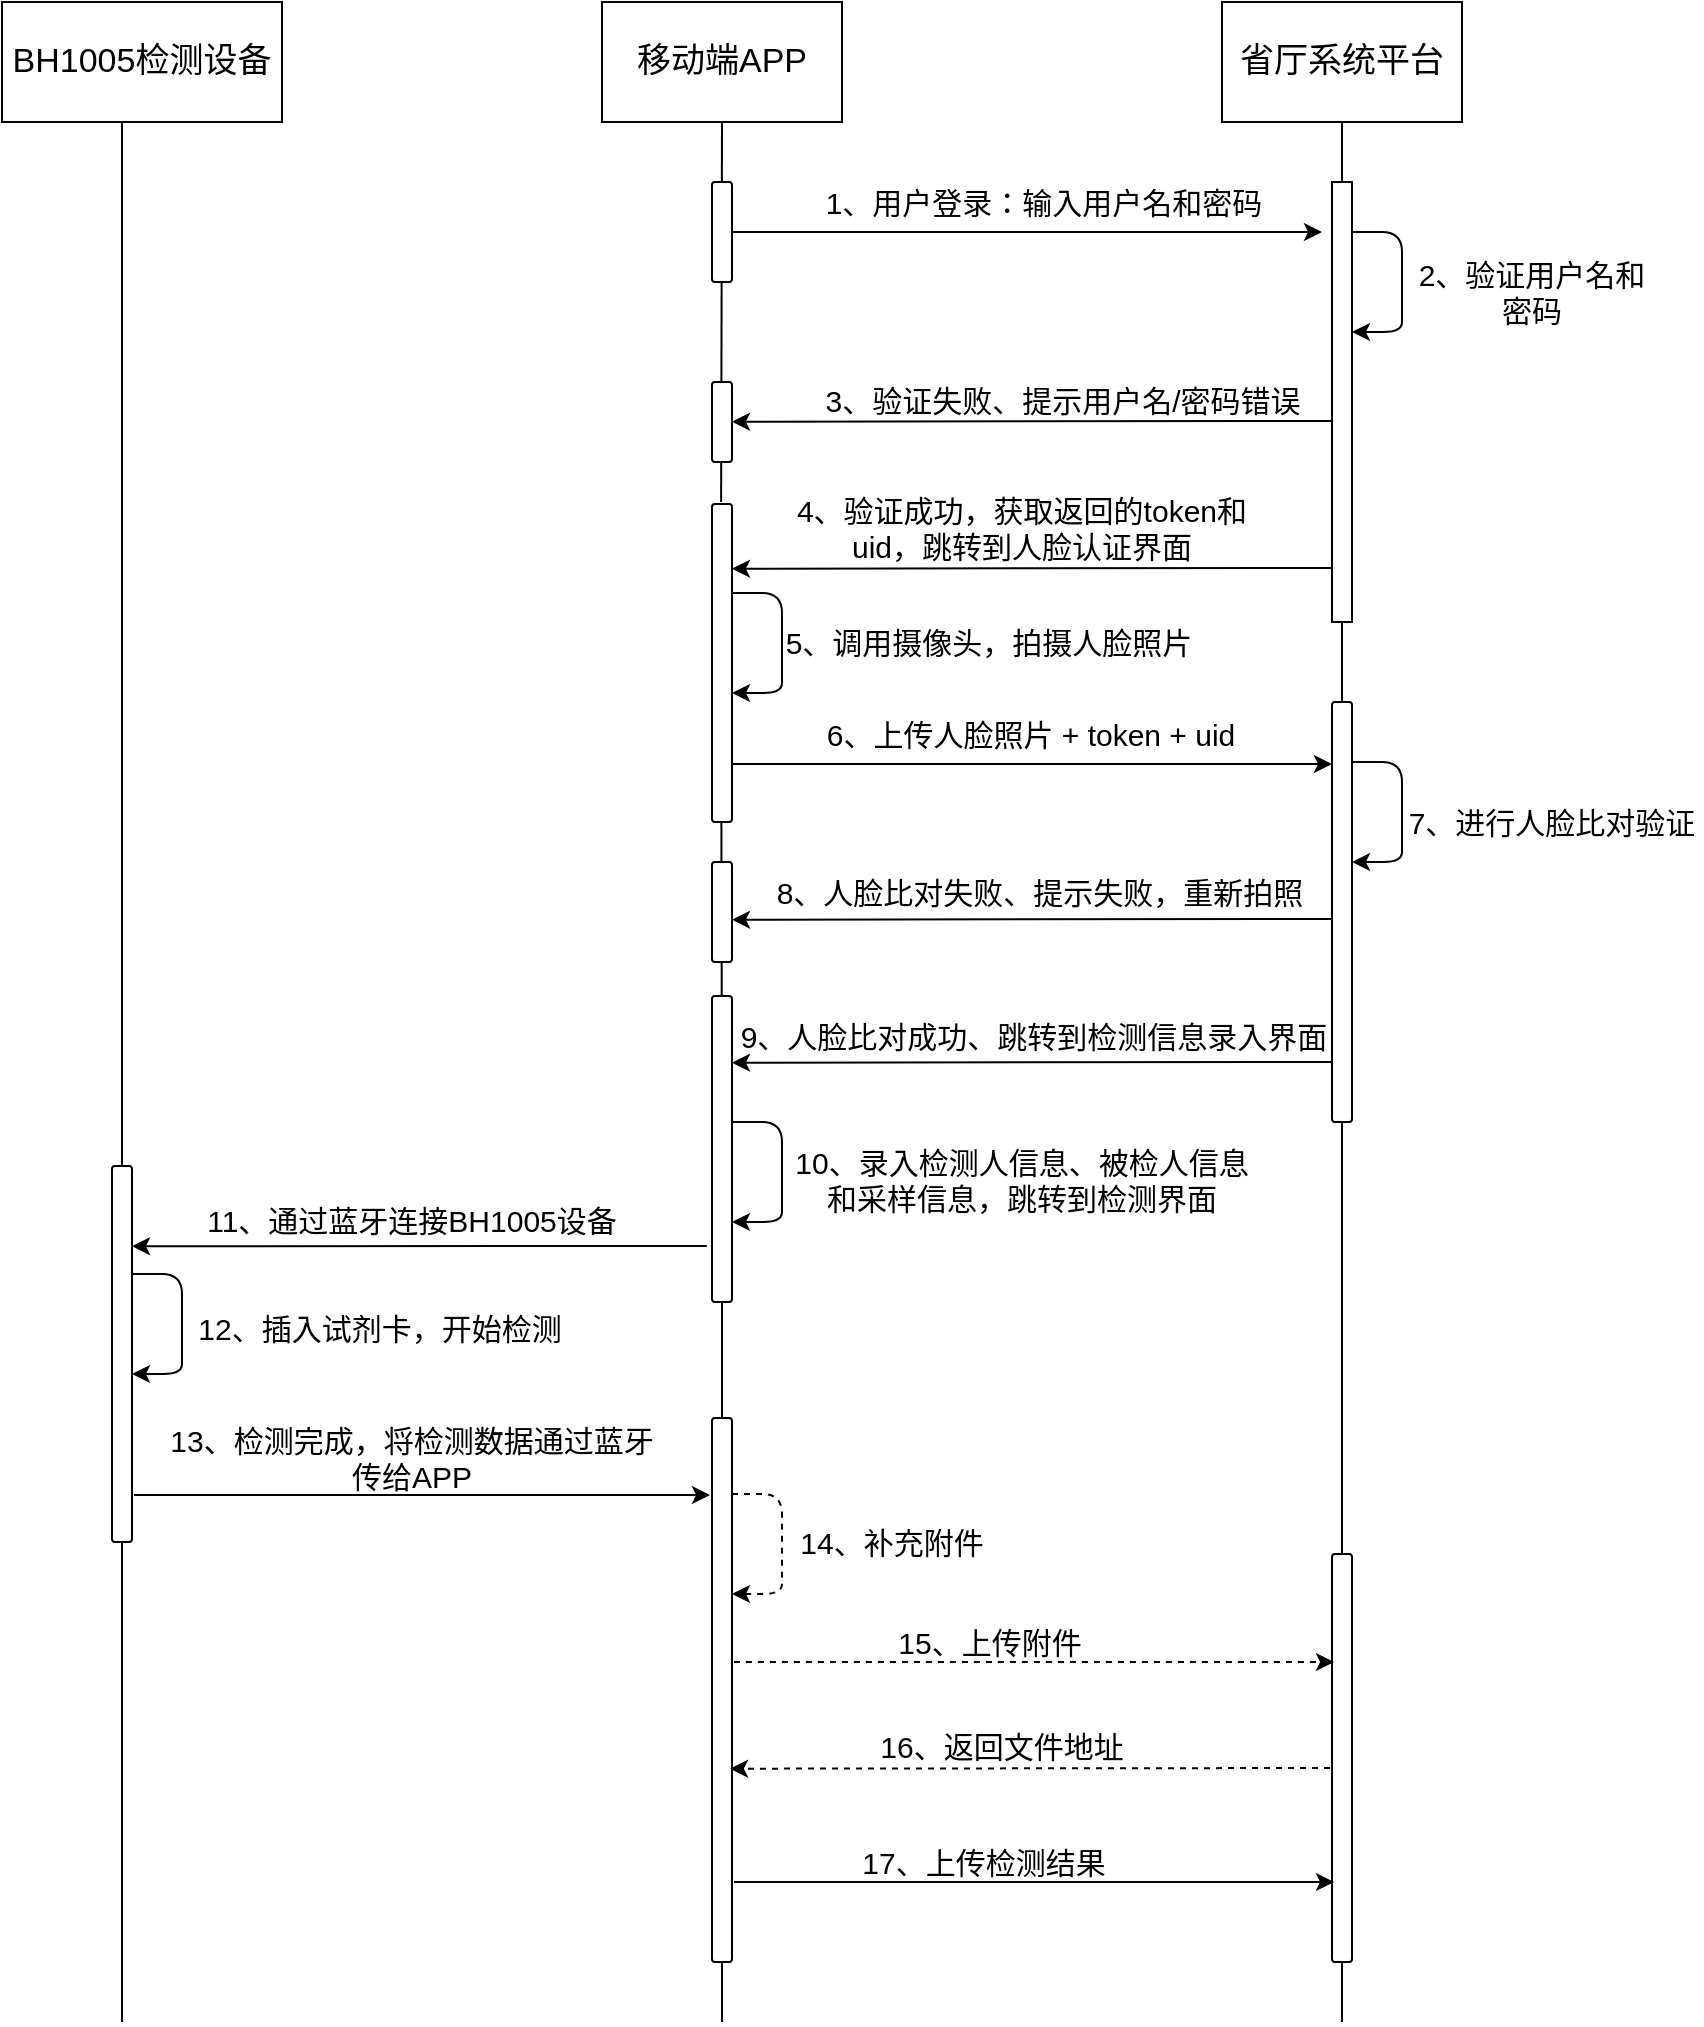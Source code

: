 <mxfile version="20.8.20" type="github" pages="5">
  <diagram id="xFhZlersmDGYWYSMzei8" name="Page-1">
    <mxGraphModel dx="1562" dy="837" grid="1" gridSize="10" guides="1" tooltips="1" connect="1" arrows="1" fold="1" page="1" pageScale="1" pageWidth="827" pageHeight="1169" math="0" shadow="0">
      <root>
        <mxCell id="0" />
        <mxCell id="1" parent="0" />
        <mxCell id="Jz0wuJRHFmpil4KGApeS-1" value="&lt;font style=&quot;font-size: 17px;&quot;&gt;BH1005检测设备&lt;/font&gt;" style="rounded=0;whiteSpace=wrap;html=1;" parent="1" vertex="1">
          <mxGeometry x="40" y="10" width="140" height="60" as="geometry" />
        </mxCell>
        <mxCell id="Jz0wuJRHFmpil4KGApeS-2" value="&lt;font style=&quot;font-size: 17px;&quot;&gt;移动端APP&lt;/font&gt;" style="rounded=0;whiteSpace=wrap;html=1;" parent="1" vertex="1">
          <mxGeometry x="340" y="10" width="120" height="60" as="geometry" />
        </mxCell>
        <mxCell id="Jz0wuJRHFmpil4KGApeS-3" value="&lt;font style=&quot;font-size: 17px;&quot;&gt;省厅系统平台&lt;/font&gt;" style="rounded=0;whiteSpace=wrap;html=1;" parent="1" vertex="1">
          <mxGeometry x="650" y="10" width="120" height="60" as="geometry" />
        </mxCell>
        <mxCell id="B_fecF_87CzBKQshxJQv-2" value="" style="endArrow=none;html=1;entryX=0.5;entryY=1;entryDx=0;entryDy=0;startArrow=none;" parent="1" target="Jz0wuJRHFmpil4KGApeS-2" edge="1">
          <mxGeometry width="50" height="50" relative="1" as="geometry">
            <mxPoint x="399.558" y="260" as="sourcePoint" />
            <mxPoint x="440" y="70" as="targetPoint" />
          </mxGeometry>
        </mxCell>
        <mxCell id="7YiTJFwSveTUhRuW2Vuq-1" value="" style="endArrow=none;html=1;startArrow=none;" parent="1" source="dLPxhJFHbC_xjFrxtmH6-17" edge="1">
          <mxGeometry width="50" height="50" relative="1" as="geometry">
            <mxPoint x="100" y="1141.6" as="sourcePoint" />
            <mxPoint x="100" y="70" as="targetPoint" />
          </mxGeometry>
        </mxCell>
        <mxCell id="7YiTJFwSveTUhRuW2Vuq-2" value="" style="endArrow=none;html=1;startArrow=none;" parent="1" source="dLPxhJFHbC_xjFrxtmH6-28" edge="1">
          <mxGeometry width="50" height="50" relative="1" as="geometry">
            <mxPoint x="710" y="1014.8" as="sourcePoint" />
            <mxPoint x="710" y="70" as="targetPoint" />
          </mxGeometry>
        </mxCell>
        <mxCell id="7YiTJFwSveTUhRuW2Vuq-9" style="edgeStyle=orthogonalEdgeStyle;rounded=0;orthogonalLoop=1;jettySize=auto;html=1;exitX=1;exitY=0.5;exitDx=0;exitDy=0;" parent="1" source="7YiTJFwSveTUhRuW2Vuq-3" edge="1">
          <mxGeometry relative="1" as="geometry">
            <mxPoint x="700" y="125" as="targetPoint" />
          </mxGeometry>
        </mxCell>
        <mxCell id="7YiTJFwSveTUhRuW2Vuq-3" value="" style="rounded=1;whiteSpace=wrap;html=1;" parent="1" vertex="1">
          <mxGeometry x="395" y="100" width="10" height="50" as="geometry" />
        </mxCell>
        <mxCell id="7YiTJFwSveTUhRuW2Vuq-4" value="" style="rounded=1;whiteSpace=wrap;html=1;arcSize=0;" parent="1" vertex="1">
          <mxGeometry x="705" y="100" width="10" height="220" as="geometry" />
        </mxCell>
        <mxCell id="7YiTJFwSveTUhRuW2Vuq-7" value="&lt;font style=&quot;font-size: 15px;&quot;&gt;1、用户登录：输入用户名和密码&lt;/font&gt;" style="text;html=1;strokeColor=none;fillColor=none;align=center;verticalAlign=middle;whiteSpace=wrap;rounded=0;" parent="1" vertex="1">
          <mxGeometry x="441" y="100" width="240" height="20" as="geometry" />
        </mxCell>
        <mxCell id="7YiTJFwSveTUhRuW2Vuq-11" value="&lt;font style=&quot;font-size: 15px;&quot;&gt;2、验证用户名和密码&lt;/font&gt;" style="text;html=1;strokeColor=none;fillColor=none;align=center;verticalAlign=middle;whiteSpace=wrap;rounded=0;" parent="1" vertex="1">
          <mxGeometry x="740" y="145" width="130" height="20" as="geometry" />
        </mxCell>
        <mxCell id="7YiTJFwSveTUhRuW2Vuq-13" value="" style="rounded=1;whiteSpace=wrap;html=1;" parent="1" vertex="1">
          <mxGeometry x="395" y="200" width="10" height="40" as="geometry" />
        </mxCell>
        <mxCell id="7YiTJFwSveTUhRuW2Vuq-14" value="&lt;font style=&quot;font-size: 15px;&quot;&gt;3、验证失败、提示用户名/密码错误&lt;/font&gt;" style="text;html=1;strokeColor=none;fillColor=none;align=center;verticalAlign=middle;whiteSpace=wrap;rounded=0;" parent="1" vertex="1">
          <mxGeometry x="450" y="199" width="241" height="20" as="geometry" />
        </mxCell>
        <mxCell id="7YiTJFwSveTUhRuW2Vuq-17" value="" style="endArrow=none;html=1;entryX=0.5;entryY=1;entryDx=0;entryDy=0;startArrow=none;" parent="1" source="7YiTJFwSveTUhRuW2Vuq-27" edge="1">
          <mxGeometry width="50" height="50" relative="1" as="geometry">
            <mxPoint x="400" y="983.2" as="sourcePoint" />
            <mxPoint x="399.5" y="310" as="targetPoint" />
          </mxGeometry>
        </mxCell>
        <mxCell id="7YiTJFwSveTUhRuW2Vuq-18" value="" style="rounded=1;whiteSpace=wrap;html=1;" parent="1" vertex="1">
          <mxGeometry x="395" y="261" width="10" height="159" as="geometry" />
        </mxCell>
        <mxCell id="7YiTJFwSveTUhRuW2Vuq-19" value="&lt;font style=&quot;font-size: 15px;&quot;&gt;4、验证成功，获取返回的token和uid，跳转到人脸认证界面&lt;/font&gt;" style="text;html=1;strokeColor=none;fillColor=none;align=center;verticalAlign=middle;whiteSpace=wrap;rounded=0;" parent="1" vertex="1">
          <mxGeometry x="430" y="263" width="240" height="20" as="geometry" />
        </mxCell>
        <mxCell id="7YiTJFwSveTUhRuW2Vuq-22" value="&lt;font style=&quot;font-size: 15px;&quot;&gt;6、上传人脸照片 +&amp;nbsp;token + uid&lt;/font&gt;" style="text;html=1;strokeColor=none;fillColor=none;align=center;verticalAlign=middle;whiteSpace=wrap;rounded=0;" parent="1" vertex="1">
          <mxGeometry x="441" y="366" width="227" height="20" as="geometry" />
        </mxCell>
        <mxCell id="7YiTJFwSveTUhRuW2Vuq-23" value="" style="rounded=1;whiteSpace=wrap;html=1;" parent="1" vertex="1">
          <mxGeometry x="705" y="360" width="10" height="210" as="geometry" />
        </mxCell>
        <mxCell id="7YiTJFwSveTUhRuW2Vuq-24" value="&lt;font style=&quot;font-size: 15px;&quot;&gt;7、进行人脸比对验证&lt;/font&gt;" style="text;html=1;strokeColor=none;fillColor=none;align=center;verticalAlign=middle;whiteSpace=wrap;rounded=0;" parent="1" vertex="1">
          <mxGeometry x="740" y="410" width="150" height="20" as="geometry" />
        </mxCell>
        <mxCell id="7YiTJFwSveTUhRuW2Vuq-25" value="" style="rounded=1;whiteSpace=wrap;html=1;" parent="1" vertex="1">
          <mxGeometry x="395" y="440" width="10" height="50" as="geometry" />
        </mxCell>
        <mxCell id="7YiTJFwSveTUhRuW2Vuq-26" value="&lt;font style=&quot;font-size: 15px;&quot;&gt;8、人脸比对失败、提示失败，重新拍照&lt;/font&gt;" style="text;html=1;strokeColor=none;fillColor=none;align=center;verticalAlign=middle;whiteSpace=wrap;rounded=0;" parent="1" vertex="1">
          <mxGeometry x="425" y="445" width="268" height="20" as="geometry" />
        </mxCell>
        <mxCell id="7YiTJFwSveTUhRuW2Vuq-28" value="&lt;font style=&quot;font-size: 15px;&quot;&gt;9、人脸比对成功、跳转到检测信息录入界面&lt;/font&gt;" style="text;html=1;strokeColor=none;fillColor=none;align=center;verticalAlign=middle;whiteSpace=wrap;rounded=0;" parent="1" vertex="1">
          <mxGeometry x="406" y="517" width="300" height="20" as="geometry" />
        </mxCell>
        <mxCell id="dLPxhJFHbC_xjFrxtmH6-1" value="" style="endArrow=classic;html=1;" parent="1" edge="1">
          <mxGeometry width="50" height="50" relative="1" as="geometry">
            <mxPoint x="715" y="125" as="sourcePoint" />
            <mxPoint x="715" y="175" as="targetPoint" />
            <Array as="points">
              <mxPoint x="740" y="125" />
              <mxPoint x="740" y="155" />
              <mxPoint x="740" y="175" />
            </Array>
          </mxGeometry>
        </mxCell>
        <mxCell id="dLPxhJFHbC_xjFrxtmH6-2" value="" style="endArrow=classic;html=1;" parent="1" edge="1">
          <mxGeometry width="50" height="50" relative="1" as="geometry">
            <mxPoint x="405" y="305.5" as="sourcePoint" />
            <mxPoint x="405" y="355.5" as="targetPoint" />
            <Array as="points">
              <mxPoint x="430" y="305.5" />
              <mxPoint x="430" y="335.5" />
              <mxPoint x="430" y="355.5" />
            </Array>
          </mxGeometry>
        </mxCell>
        <mxCell id="dLPxhJFHbC_xjFrxtmH6-3" value="&lt;font style=&quot;font-size: 15px;&quot;&gt;5、调用摄像头，拍摄人脸照片&lt;/font&gt;" style="text;html=1;strokeColor=none;fillColor=none;align=center;verticalAlign=middle;whiteSpace=wrap;rounded=0;" parent="1" vertex="1">
          <mxGeometry x="427" y="320" width="213" height="20" as="geometry" />
        </mxCell>
        <mxCell id="dLPxhJFHbC_xjFrxtmH6-5" value="" style="endArrow=classic;html=1;" parent="1" edge="1">
          <mxGeometry width="50" height="50" relative="1" as="geometry">
            <mxPoint x="715" y="390" as="sourcePoint" />
            <mxPoint x="715" y="440" as="targetPoint" />
            <Array as="points">
              <mxPoint x="740" y="390" />
              <mxPoint x="740" y="420" />
              <mxPoint x="740" y="440" />
            </Array>
          </mxGeometry>
        </mxCell>
        <mxCell id="dLPxhJFHbC_xjFrxtmH6-6" value="" style="endArrow=classic;html=1;" parent="1" edge="1">
          <mxGeometry width="50" height="50" relative="1" as="geometry">
            <mxPoint x="705" y="219.5" as="sourcePoint" />
            <mxPoint x="405" y="219.84" as="targetPoint" />
          </mxGeometry>
        </mxCell>
        <mxCell id="dLPxhJFHbC_xjFrxtmH6-7" value="" style="endArrow=classic;html=1;" parent="1" edge="1">
          <mxGeometry width="50" height="50" relative="1" as="geometry">
            <mxPoint x="705" y="293" as="sourcePoint" />
            <mxPoint x="405" y="293.34" as="targetPoint" />
          </mxGeometry>
        </mxCell>
        <mxCell id="dLPxhJFHbC_xjFrxtmH6-8" value="" style="endArrow=classic;html=1;" parent="1" edge="1">
          <mxGeometry width="50" height="50" relative="1" as="geometry">
            <mxPoint x="705" y="468.5" as="sourcePoint" />
            <mxPoint x="405" y="468.84" as="targetPoint" />
          </mxGeometry>
        </mxCell>
        <mxCell id="dLPxhJFHbC_xjFrxtmH6-9" value="" style="endArrow=classic;html=1;" parent="1" edge="1">
          <mxGeometry width="50" height="50" relative="1" as="geometry">
            <mxPoint x="705" y="540" as="sourcePoint" />
            <mxPoint x="405" y="540.34" as="targetPoint" />
          </mxGeometry>
        </mxCell>
        <mxCell id="dLPxhJFHbC_xjFrxtmH6-10" value="" style="endArrow=classic;html=1;" parent="1" edge="1">
          <mxGeometry width="50" height="50" relative="1" as="geometry">
            <mxPoint x="405" y="570" as="sourcePoint" />
            <mxPoint x="405" y="620" as="targetPoint" />
            <Array as="points">
              <mxPoint x="430" y="570" />
              <mxPoint x="430" y="600" />
              <mxPoint x="430" y="620" />
            </Array>
          </mxGeometry>
        </mxCell>
        <mxCell id="dLPxhJFHbC_xjFrxtmH6-11" value="&lt;font style=&quot;font-size: 15px;&quot;&gt;10、录入检测人信息、被检人信息和采样信息，跳转到检测界面&lt;/font&gt;" style="text;html=1;strokeColor=none;fillColor=none;align=center;verticalAlign=middle;whiteSpace=wrap;rounded=0;" parent="1" vertex="1">
          <mxGeometry x="435" y="589" width="230" height="20" as="geometry" />
        </mxCell>
        <mxCell id="dLPxhJFHbC_xjFrxtmH6-17" value="" style="rounded=1;whiteSpace=wrap;html=1;" parent="1" vertex="1">
          <mxGeometry x="95" y="592" width="10" height="188" as="geometry" />
        </mxCell>
        <mxCell id="dLPxhJFHbC_xjFrxtmH6-18" value="" style="endArrow=none;html=1;" parent="1" target="dLPxhJFHbC_xjFrxtmH6-17" edge="1">
          <mxGeometry width="50" height="50" relative="1" as="geometry">
            <mxPoint x="100" y="1020" as="sourcePoint" />
            <mxPoint x="100" y="70" as="targetPoint" />
          </mxGeometry>
        </mxCell>
        <mxCell id="dLPxhJFHbC_xjFrxtmH6-19" value="" style="endArrow=classic;html=1;exitX=-0.26;exitY=0.889;exitDx=0;exitDy=0;exitPerimeter=0;" parent="1" edge="1">
          <mxGeometry width="50" height="50" relative="1" as="geometry">
            <mxPoint x="392.4" y="631.997" as="sourcePoint" />
            <mxPoint x="105" y="632.1" as="targetPoint" />
          </mxGeometry>
        </mxCell>
        <mxCell id="dLPxhJFHbC_xjFrxtmH6-20" value="&lt;font style=&quot;font-size: 15px;&quot;&gt;11、通过蓝牙连接BH1005设备&lt;/font&gt;" style="text;html=1;strokeColor=none;fillColor=none;align=center;verticalAlign=middle;whiteSpace=wrap;rounded=0;" parent="1" vertex="1">
          <mxGeometry x="140" y="609" width="210" height="20" as="geometry" />
        </mxCell>
        <mxCell id="dLPxhJFHbC_xjFrxtmH6-21" value="" style="endArrow=classic;html=1;" parent="1" edge="1">
          <mxGeometry width="50" height="50" relative="1" as="geometry">
            <mxPoint x="105" y="646" as="sourcePoint" />
            <mxPoint x="105" y="696" as="targetPoint" />
            <Array as="points">
              <mxPoint x="130" y="646" />
              <mxPoint x="130" y="676" />
              <mxPoint x="130" y="696" />
            </Array>
          </mxGeometry>
        </mxCell>
        <mxCell id="dLPxhJFHbC_xjFrxtmH6-22" value="&lt;font style=&quot;font-size: 15px;&quot;&gt;12、插入试剂卡，开始检测&lt;/font&gt;" style="text;html=1;strokeColor=none;fillColor=none;align=center;verticalAlign=middle;whiteSpace=wrap;rounded=0;" parent="1" vertex="1">
          <mxGeometry x="130" y="663" width="198" height="20" as="geometry" />
        </mxCell>
        <mxCell id="dLPxhJFHbC_xjFrxtmH6-23" value="" style="rounded=1;whiteSpace=wrap;html=1;" parent="1" vertex="1">
          <mxGeometry x="395" y="718" width="10" height="272" as="geometry" />
        </mxCell>
        <mxCell id="dLPxhJFHbC_xjFrxtmH6-25" value="" style="endArrow=none;html=1;entryX=0.5;entryY=1;entryDx=0;entryDy=0;" parent="1" target="dLPxhJFHbC_xjFrxtmH6-23" edge="1">
          <mxGeometry width="50" height="50" relative="1" as="geometry">
            <mxPoint x="400" y="1020" as="sourcePoint" />
            <mxPoint x="399.5" y="310" as="targetPoint" />
          </mxGeometry>
        </mxCell>
        <mxCell id="dLPxhJFHbC_xjFrxtmH6-26" style="edgeStyle=orthogonalEdgeStyle;rounded=0;orthogonalLoop=1;jettySize=auto;html=1;" parent="1" edge="1">
          <mxGeometry relative="1" as="geometry">
            <mxPoint x="394" y="756.5" as="targetPoint" />
            <mxPoint x="106" y="756.5" as="sourcePoint" />
          </mxGeometry>
        </mxCell>
        <mxCell id="dLPxhJFHbC_xjFrxtmH6-27" value="&lt;font style=&quot;font-size: 15px;&quot;&gt;13、检测完成，将检测数据通过蓝牙传给APP&lt;/font&gt;" style="text;html=1;strokeColor=none;fillColor=none;align=center;verticalAlign=middle;whiteSpace=wrap;rounded=0;" parent="1" vertex="1">
          <mxGeometry x="120" y="728" width="250" height="20" as="geometry" />
        </mxCell>
        <mxCell id="dLPxhJFHbC_xjFrxtmH6-28" value="" style="rounded=1;whiteSpace=wrap;html=1;" parent="1" vertex="1">
          <mxGeometry x="705" y="786" width="10" height="204" as="geometry" />
        </mxCell>
        <mxCell id="dLPxhJFHbC_xjFrxtmH6-29" value="" style="endArrow=none;html=1;" parent="1" target="dLPxhJFHbC_xjFrxtmH6-28" edge="1">
          <mxGeometry width="50" height="50" relative="1" as="geometry">
            <mxPoint x="710" y="1020" as="sourcePoint" />
            <mxPoint x="710" y="70" as="targetPoint" />
          </mxGeometry>
        </mxCell>
        <mxCell id="dLPxhJFHbC_xjFrxtmH6-32" value="" style="endArrow=classic;html=1;dashed=1;" parent="1" edge="1">
          <mxGeometry width="50" height="50" relative="1" as="geometry">
            <mxPoint x="405" y="756" as="sourcePoint" />
            <mxPoint x="405" y="806" as="targetPoint" />
            <Array as="points">
              <mxPoint x="430" y="756" />
              <mxPoint x="430" y="786" />
              <mxPoint x="430" y="806" />
            </Array>
          </mxGeometry>
        </mxCell>
        <mxCell id="dLPxhJFHbC_xjFrxtmH6-33" value="&lt;font style=&quot;font-size: 15px;&quot;&gt;14、补充附件&lt;/font&gt;" style="text;html=1;strokeColor=none;fillColor=none;align=center;verticalAlign=middle;whiteSpace=wrap;rounded=0;" parent="1" vertex="1">
          <mxGeometry x="430" y="770" width="110" height="20" as="geometry" />
        </mxCell>
        <mxCell id="dLPxhJFHbC_xjFrxtmH6-36" value="&lt;font style=&quot;font-size: 15px;&quot;&gt;15、上传附件&lt;/font&gt;" style="text;html=1;strokeColor=none;fillColor=none;align=center;verticalAlign=middle;whiteSpace=wrap;rounded=0;" parent="1" vertex="1">
          <mxGeometry x="443.5" y="820" width="180" height="20" as="geometry" />
        </mxCell>
        <mxCell id="dLPxhJFHbC_xjFrxtmH6-38" value="&lt;font style=&quot;font-size: 15px;&quot;&gt;17、上传检测结果&lt;/font&gt;" style="text;html=1;strokeColor=none;fillColor=none;align=center;verticalAlign=middle;whiteSpace=wrap;rounded=0;" parent="1" vertex="1">
          <mxGeometry x="441" y="930" width="180" height="20" as="geometry" />
        </mxCell>
        <mxCell id="dLPxhJFHbC_xjFrxtmH6-40" style="edgeStyle=orthogonalEdgeStyle;orthogonalLoop=1;jettySize=auto;html=1;fixDash=0;sketch=0;curved=1;" parent="1" edge="1">
          <mxGeometry relative="1" as="geometry">
            <mxPoint x="706" y="950" as="targetPoint" />
            <mxPoint x="406" y="950" as="sourcePoint" />
          </mxGeometry>
        </mxCell>
        <mxCell id="dLPxhJFHbC_xjFrxtmH6-41" style="edgeStyle=orthogonalEdgeStyle;orthogonalLoop=1;jettySize=auto;html=1;fixDash=0;sketch=0;curved=1;dashed=1;" parent="1" edge="1">
          <mxGeometry relative="1" as="geometry">
            <mxPoint x="706" y="840" as="targetPoint" />
            <mxPoint x="406" y="840" as="sourcePoint" />
          </mxGeometry>
        </mxCell>
        <mxCell id="dLPxhJFHbC_xjFrxtmH6-42" style="edgeStyle=orthogonalEdgeStyle;orthogonalLoop=1;jettySize=auto;html=1;fixDash=0;sketch=0;curved=1;" parent="1" edge="1">
          <mxGeometry relative="1" as="geometry">
            <mxPoint x="705" y="391" as="targetPoint" />
            <mxPoint x="405" y="391" as="sourcePoint" />
          </mxGeometry>
        </mxCell>
        <mxCell id="hBECzf95PucbX9-BR-4x-3" value="&lt;font style=&quot;font-size: 15px;&quot;&gt;16、返回文件地址&lt;/font&gt;" style="text;html=1;strokeColor=none;fillColor=none;align=center;verticalAlign=middle;whiteSpace=wrap;rounded=0;" parent="1" vertex="1">
          <mxGeometry x="450" y="872" width="180" height="20" as="geometry" />
        </mxCell>
        <mxCell id="7YiTJFwSveTUhRuW2Vuq-27" value="" style="rounded=1;whiteSpace=wrap;html=1;" parent="1" vertex="1">
          <mxGeometry x="395" y="507" width="10" height="153" as="geometry" />
        </mxCell>
        <mxCell id="hBECzf95PucbX9-BR-4x-5" value="" style="endArrow=none;html=1;entryX=0.5;entryY=1;entryDx=0;entryDy=0;startArrow=none;" parent="1" source="dLPxhJFHbC_xjFrxtmH6-23" target="7YiTJFwSveTUhRuW2Vuq-27" edge="1">
          <mxGeometry width="50" height="50" relative="1" as="geometry">
            <mxPoint x="399.884" y="640" as="sourcePoint" />
            <mxPoint x="399.5" y="310" as="targetPoint" />
          </mxGeometry>
        </mxCell>
        <mxCell id="hBECzf95PucbX9-BR-4x-9" value="" style="endArrow=classic;html=1;dashed=1;" parent="1" edge="1">
          <mxGeometry width="50" height="50" relative="1" as="geometry">
            <mxPoint x="704" y="893" as="sourcePoint" />
            <mxPoint x="404" y="893.34" as="targetPoint" />
          </mxGeometry>
        </mxCell>
      </root>
    </mxGraphModel>
  </diagram>
  <diagram id="-RHdT8XD_bXAZhCv4mK_" name="第 2 页">
    <mxGraphModel dx="1562" dy="837" grid="1" gridSize="10" guides="1" tooltips="1" connect="1" arrows="1" fold="1" page="1" pageScale="1" pageWidth="827" pageHeight="1169" math="0" shadow="0">
      <root>
        <mxCell id="0" />
        <mxCell id="1" parent="0" />
        <mxCell id="RCdA81vkIHAaocAsmrIj-4" style="edgeStyle=orthogonalEdgeStyle;rounded=0;orthogonalLoop=1;jettySize=auto;html=1;" parent="1" source="TbdX9DP5ORAAhlKmurt6-1" edge="1">
          <mxGeometry relative="1" as="geometry">
            <mxPoint x="414" y="100" as="targetPoint" />
          </mxGeometry>
        </mxCell>
        <mxCell id="TbdX9DP5ORAAhlKmurt6-1" value="APP" style="rounded=0;whiteSpace=wrap;html=1;" parent="1" vertex="1">
          <mxGeometry x="389" y="10" width="50" height="30" as="geometry" />
        </mxCell>
        <mxCell id="RCdA81vkIHAaocAsmrIj-5" value="MainActivity" style="rounded=0;whiteSpace=wrap;html=1;" parent="1" vertex="1">
          <mxGeometry x="353" y="100" width="121" height="30" as="geometry" />
        </mxCell>
        <mxCell id="xR8dtYIWZ2b2M1EVm6Ns-4" value="startActivity" style="text;html=1;align=center;verticalAlign=middle;resizable=0;points=[];autosize=1;strokeColor=none;fillColor=none;fontSize=15;" parent="1" vertex="1">
          <mxGeometry x="412" y="55" width="100" height="30" as="geometry" />
        </mxCell>
        <mxCell id="cB0qIOrDWD6cT7L2DAFy-3" value="" style="endArrow=none;html=1;rounded=0;fontSize=15;" parent="1" edge="1">
          <mxGeometry width="50" height="50" relative="1" as="geometry">
            <mxPoint x="415" y="170" as="sourcePoint" />
            <mxPoint x="415" y="131" as="targetPoint" />
          </mxGeometry>
        </mxCell>
        <mxCell id="cB0qIOrDWD6cT7L2DAFy-6" value="" style="endArrow=none;html=1;rounded=0;fontSize=15;" parent="1" edge="1">
          <mxGeometry width="50" height="50" relative="1" as="geometry">
            <mxPoint x="310" y="170" as="sourcePoint" />
            <mxPoint x="520" y="170" as="targetPoint" />
          </mxGeometry>
        </mxCell>
        <mxCell id="cB0qIOrDWD6cT7L2DAFy-7" value="MainActivity" style="rounded=0;whiteSpace=wrap;html=1;" parent="1" vertex="1">
          <mxGeometry x="990" y="800" width="121" height="30" as="geometry" />
        </mxCell>
        <mxCell id="cB0qIOrDWD6cT7L2DAFy-8" value="DetectionFragment" style="rounded=0;whiteSpace=wrap;html=1;" parent="1" vertex="1">
          <mxGeometry x="459" y="222" width="121" height="30" as="geometry" />
        </mxCell>
        <mxCell id="cB0qIOrDWD6cT7L2DAFy-9" value="" style="endArrow=classic;html=1;rounded=0;fontSize=15;" parent="1" edge="1">
          <mxGeometry width="50" height="50" relative="1" as="geometry">
            <mxPoint x="310" y="170" as="sourcePoint" />
            <mxPoint x="310" y="220" as="targetPoint" />
          </mxGeometry>
        </mxCell>
        <mxCell id="cB0qIOrDWD6cT7L2DAFy-10" value="" style="endArrow=classic;html=1;rounded=0;fontSize=15;" parent="1" edge="1">
          <mxGeometry width="50" height="50" relative="1" as="geometry">
            <mxPoint x="520" y="170" as="sourcePoint" />
            <mxPoint x="520" y="220" as="targetPoint" />
            <Array as="points">
              <mxPoint x="520" y="190" />
            </Array>
          </mxGeometry>
        </mxCell>
        <mxCell id="cB0qIOrDWD6cT7L2DAFy-11" value="BleDataFragment" style="rounded=0;whiteSpace=wrap;html=1;" parent="1" vertex="1">
          <mxGeometry x="247" y="220" width="121" height="30" as="geometry" />
        </mxCell>
        <mxCell id="cB0qIOrDWD6cT7L2DAFy-16" value="" style="edgeStyle=orthogonalEdgeStyle;rounded=0;orthogonalLoop=1;jettySize=auto;html=1;fontSize=15;" parent="1" edge="1">
          <mxGeometry relative="1" as="geometry">
            <mxPoint x="308" y="251" as="sourcePoint" />
            <mxPoint x="308" y="331" as="targetPoint" />
            <Array as="points">
              <mxPoint x="308.5" y="259" />
              <mxPoint x="308.5" y="259" />
            </Array>
          </mxGeometry>
        </mxCell>
        <mxCell id="cB0qIOrDWD6cT7L2DAFy-18" value="" style="endArrow=none;html=1;rounded=0;fontSize=15;" parent="1" edge="1">
          <mxGeometry width="50" height="50" relative="1" as="geometry">
            <mxPoint x="519" y="291" as="sourcePoint" />
            <mxPoint x="519" y="252" as="targetPoint" />
          </mxGeometry>
        </mxCell>
        <mxCell id="cB0qIOrDWD6cT7L2DAFy-19" value="" style="endArrow=none;html=1;rounded=0;fontSize=15;" parent="1" edge="1">
          <mxGeometry width="50" height="50" relative="1" as="geometry">
            <mxPoint x="420" y="290" as="sourcePoint" />
            <mxPoint x="630" y="290" as="targetPoint" />
          </mxGeometry>
        </mxCell>
        <mxCell id="cB0qIOrDWD6cT7L2DAFy-20" value="" style="endArrow=classic;html=1;rounded=0;fontSize=15;" parent="1" edge="1">
          <mxGeometry width="50" height="50" relative="1" as="geometry">
            <mxPoint x="420" y="290" as="sourcePoint" />
            <mxPoint x="420" y="340" as="targetPoint" />
          </mxGeometry>
        </mxCell>
        <mxCell id="cB0qIOrDWD6cT7L2DAFy-21" value="" style="endArrow=classic;html=1;rounded=0;fontSize=15;" parent="1" edge="1">
          <mxGeometry width="50" height="50" relative="1" as="geometry">
            <mxPoint x="630" y="290" as="sourcePoint" />
            <mxPoint x="630" y="340" as="targetPoint" />
          </mxGeometry>
        </mxCell>
        <mxCell id="cB0qIOrDWD6cT7L2DAFy-22" value="BleDeviceSearchActivity" style="rounded=0;whiteSpace=wrap;html=1;" parent="1" vertex="1">
          <mxGeometry x="368" y="340" width="140" height="30" as="geometry" />
        </mxCell>
        <mxCell id="cB0qIOrDWD6cT7L2DAFy-23" value="InfoActivity" style="rounded=0;whiteSpace=wrap;html=1;" parent="1" vertex="1">
          <mxGeometry x="580" y="340" width="121" height="30" as="geometry" />
        </mxCell>
        <mxCell id="cB0qIOrDWD6cT7L2DAFy-24" value="连接蓝牙设备" style="text;html=1;align=center;verticalAlign=middle;resizable=0;points=[];autosize=1;strokeColor=none;fillColor=none;fontSize=15;" parent="1" vertex="1">
          <mxGeometry x="414" y="300" width="110" height="30" as="geometry" />
        </mxCell>
        <mxCell id="cB0qIOrDWD6cT7L2DAFy-26" value="录入检测信息" style="text;html=1;align=center;verticalAlign=middle;resizable=0;points=[];autosize=1;strokeColor=none;fillColor=none;fontSize=15;" parent="1" vertex="1">
          <mxGeometry x="630" y="300" width="110" height="30" as="geometry" />
        </mxCell>
        <mxCell id="cB0qIOrDWD6cT7L2DAFy-27" style="edgeStyle=orthogonalEdgeStyle;rounded=0;orthogonalLoop=1;jettySize=auto;html=1;" parent="1" edge="1">
          <mxGeometry relative="1" as="geometry">
            <mxPoint x="630" y="431" as="targetPoint" />
            <mxPoint x="630" y="371" as="sourcePoint" />
          </mxGeometry>
        </mxCell>
        <mxCell id="cB0qIOrDWD6cT7L2DAFy-28" value="录入完成，通过蓝牙获取检测数据" style="text;html=1;align=center;verticalAlign=middle;resizable=0;points=[];autosize=1;strokeColor=none;fillColor=none;fontSize=15;" parent="1" vertex="1">
          <mxGeometry x="621" y="389" width="250" height="30" as="geometry" />
        </mxCell>
        <mxCell id="cB0qIOrDWD6cT7L2DAFy-29" value="DetectResultActivity" style="rounded=0;whiteSpace=wrap;html=1;" parent="1" vertex="1">
          <mxGeometry x="580" y="430" width="121" height="30" as="geometry" />
        </mxCell>
        <mxCell id="cB0qIOrDWD6cT7L2DAFy-33" value="跳转至详情界面" style="text;html=1;align=center;verticalAlign=middle;resizable=0;points=[];autosize=1;strokeColor=none;fillColor=none;fontSize=15;" parent="1" vertex="1">
          <mxGeometry x="186" y="270" width="130" height="30" as="geometry" />
        </mxCell>
        <mxCell id="cB0qIOrDWD6cT7L2DAFy-34" value="DataDetailActivity" style="rounded=0;whiteSpace=wrap;html=1;" parent="1" vertex="1">
          <mxGeometry x="239" y="330" width="121" height="30" as="geometry" />
        </mxCell>
        <mxCell id="cB0qIOrDWD6cT7L2DAFy-35" value="" style="edgeStyle=orthogonalEdgeStyle;rounded=0;orthogonalLoop=1;jettySize=auto;html=1;fontSize=15;" parent="1" edge="1">
          <mxGeometry relative="1" as="geometry">
            <mxPoint x="307" y="360" as="sourcePoint" />
            <mxPoint x="307" y="440" as="targetPoint" />
            <Array as="points">
              <mxPoint x="307.5" y="368" />
              <mxPoint x="307.5" y="368" />
            </Array>
          </mxGeometry>
        </mxCell>
        <mxCell id="cB0qIOrDWD6cT7L2DAFy-37" value="&lt;span style=&quot;color: rgba(0, 0, 0, 0); font-family: monospace; font-size: 0px; text-align: start;&quot;&gt;%3CmxGraphModel%3E%3Croot%3E%3CmxCell%20id%3D%220%22%2F%3E%3CmxCell%20id%3D%221%22%20parent%3D%220%22%2F%3E%3CmxCell%20id%3D%222%22%20value%3D%22%E8%B7%B3%E8%BD%AC%E8%87%B3%E8%AF%A6%E6%83%85%E7%95%8C%E9%9D%A2%22%20style%3D%22text%3Bhtml%3D1%3Balign%3Dcenter%3BverticalAlign%3Dmiddle%3Bresizable%3D0%3Bpoints%3D%5B%5D%3Bautosize%3D1%3BstrokeColor%3Dnone%3BfillColor%3Dnone%3BfontSize%3D15%3B%22%20vertex%3D%221%22%20parent%3D%221%22%3E%3CmxGeometry%20x%3D%22186%22%20y%3D%22270%22%20width%3D%22130%22%20height%3D%2230%22%20as%3D%22geometry%22%2F%3E%3C%2FmxCell%3E%3C%2Froot%3E%3C%2FmxGraphModel%3E&lt;/span&gt;" style="text;html=1;align=center;verticalAlign=middle;resizable=0;points=[];autosize=1;strokeColor=none;fillColor=none;fontSize=15;" parent="1" vertex="1">
          <mxGeometry x="256" y="389" width="20" height="30" as="geometry" />
        </mxCell>
        <mxCell id="cB0qIOrDWD6cT7L2DAFy-38" value="AddAdditionalActivity" style="rounded=0;whiteSpace=wrap;html=1;" parent="1" vertex="1">
          <mxGeometry x="239" y="440" width="121" height="30" as="geometry" />
        </mxCell>
        <mxCell id="cB0qIOrDWD6cT7L2DAFy-39" value="检测tab" style="text;html=1;align=center;verticalAlign=middle;resizable=0;points=[];autosize=1;strokeColor=none;fillColor=none;fontSize=15;" parent="1" vertex="1">
          <mxGeometry x="515" y="175" width="70" height="30" as="geometry" />
        </mxCell>
        <mxCell id="cB0qIOrDWD6cT7L2DAFy-41" value="数据tab" style="text;html=1;align=center;verticalAlign=middle;resizable=0;points=[];autosize=1;strokeColor=none;fillColor=none;fontSize=15;" parent="1" vertex="1">
          <mxGeometry x="240" y="175" width="70" height="30" as="geometry" />
        </mxCell>
        <mxCell id="cB0qIOrDWD6cT7L2DAFy-42" value="跳转至录入附加信息界面" style="text;html=1;align=center;verticalAlign=middle;resizable=0;points=[];autosize=1;strokeColor=none;fillColor=none;fontSize=15;" parent="1" vertex="1">
          <mxGeometry x="126" y="389" width="190" height="30" as="geometry" />
        </mxCell>
        <mxCell id="cB0qIOrDWD6cT7L2DAFy-44" value="" style="rounded=0;whiteSpace=wrap;html=1;fontSize=15;fillColor=none;dashed=1;strokeColor=#FF3333;" parent="1" vertex="1">
          <mxGeometry x="120" y="50" width="750" height="440" as="geometry" />
        </mxCell>
        <mxCell id="cB0qIOrDWD6cT7L2DAFy-45" value="SDK" style="text;strokeColor=none;fillColor=none;html=1;fontSize=24;fontStyle=1;verticalAlign=middle;align=center;dashed=1;" parent="1" vertex="1">
          <mxGeometry x="760" y="60" width="100" height="40" as="geometry" />
        </mxCell>
      </root>
    </mxGraphModel>
  </diagram>
  <diagram id="QCe4lMamiYM3imcMjoL9" name="广西铁塔APP与毒检设备的蓝牙通信流程">
    <mxGraphModel dx="1562" dy="837" grid="1" gridSize="10" guides="1" tooltips="1" connect="1" arrows="1" fold="1" page="1" pageScale="1" pageWidth="827" pageHeight="1169" math="0" shadow="0">
      <root>
        <mxCell id="0" />
        <mxCell id="1" parent="0" />
        <mxCell id="CeJ8LKH9rT9pA1xREq7U-1" value="&lt;font style=&quot;font-size: 20px;&quot;&gt;APP客户端&lt;/font&gt;" style="rounded=0;whiteSpace=wrap;html=1;" parent="1" vertex="1">
          <mxGeometry x="140" y="160" width="120" height="60" as="geometry" />
        </mxCell>
        <mxCell id="CeJ8LKH9rT9pA1xREq7U-2" value="&lt;font style=&quot;font-size: 20px;&quot;&gt;毒检设备&lt;br&gt;服务器端&lt;/font&gt;" style="rounded=0;whiteSpace=wrap;html=1;" parent="1" vertex="1">
          <mxGeometry x="552" y="160" width="120" height="60" as="geometry" />
        </mxCell>
        <mxCell id="Ja91Mk6feOOdBMIZXvHw-1" value="" style="endArrow=none;html=1;startArrow=none;" parent="1" source="OPyBC2VroEK_Ovv2BA3n-1" edge="1">
          <mxGeometry width="50" height="50" relative="1" as="geometry">
            <mxPoint x="200" y="900" as="sourcePoint" />
            <mxPoint x="199.5" y="220" as="targetPoint" />
          </mxGeometry>
        </mxCell>
        <mxCell id="Ja91Mk6feOOdBMIZXvHw-2" value="" style="endArrow=none;html=1;startArrow=none;" parent="1" edge="1">
          <mxGeometry width="50" height="50" relative="1" as="geometry">
            <mxPoint x="614.808" y="260" as="sourcePoint" />
            <mxPoint x="614.5" y="220" as="targetPoint" />
          </mxGeometry>
        </mxCell>
        <mxCell id="OPyBC2VroEK_Ovv2BA3n-1" value="" style="rounded=1;whiteSpace=wrap;html=1;" parent="1" vertex="1">
          <mxGeometry x="195" y="260" width="10" height="1230" as="geometry" />
        </mxCell>
        <mxCell id="OPyBC2VroEK_Ovv2BA3n-2" value="" style="endArrow=none;html=1;startArrow=none;" parent="1" target="OPyBC2VroEK_Ovv2BA3n-1" edge="1">
          <mxGeometry width="50" height="50" relative="1" as="geometry">
            <mxPoint x="200" y="1520" as="sourcePoint" />
            <mxPoint x="199.5" y="220" as="targetPoint" />
          </mxGeometry>
        </mxCell>
        <mxCell id="kfUVgh3D_nKi8xok97tB-3" value="" style="endArrow=none;html=1;startArrow=none;" parent="1" edge="1">
          <mxGeometry width="50" height="50" relative="1" as="geometry">
            <mxPoint x="616" y="1521.6" as="sourcePoint" />
            <mxPoint x="616" y="311" as="targetPoint" />
          </mxGeometry>
        </mxCell>
        <mxCell id="kfUVgh3D_nKi8xok97tB-4" value="搜索蓝牙设备，发起建立连接" style="text;html=1;strokeColor=none;fillColor=none;align=center;verticalAlign=middle;whiteSpace=wrap;rounded=0;fontSize=18;" parent="1" vertex="1">
          <mxGeometry x="285" y="250" width="270" height="30" as="geometry" />
        </mxCell>
        <mxCell id="kfUVgh3D_nKi8xok97tB-8" style="edgeStyle=orthogonalEdgeStyle;rounded=0;orthogonalLoop=1;jettySize=auto;html=1;entryX=1;entryY=0;entryDx=0;entryDy=0;" parent="1" edge="1">
          <mxGeometry relative="1" as="geometry">
            <mxPoint x="608" y="352" as="targetPoint" />
            <mxPoint x="205" y="352" as="sourcePoint" />
            <Array as="points">
              <mxPoint x="595" y="352" />
              <mxPoint x="595" y="352" />
            </Array>
          </mxGeometry>
        </mxCell>
        <mxCell id="kfUVgh3D_nKi8xok97tB-9" value="发送AT+PUBKEY命令" style="text;html=1;strokeColor=none;fillColor=none;align=center;verticalAlign=middle;whiteSpace=wrap;rounded=0;fontSize=18;" parent="1" vertex="1">
          <mxGeometry x="274" y="320" width="270" height="30" as="geometry" />
        </mxCell>
        <mxCell id="kfUVgh3D_nKi8xok97tB-11" value="" style="rounded=1;whiteSpace=wrap;html=1;" parent="1" vertex="1">
          <mxGeometry x="610" y="260" width="10" height="1230" as="geometry" />
        </mxCell>
        <mxCell id="QVwHdrxnny1LdIojXzTX-1" value="" style="endArrow=classic;html=1;exitX=-0.4;exitY=0.266;exitDx=0;exitDy=0;exitPerimeter=0;" parent="1" edge="1">
          <mxGeometry width="50" height="50" relative="1" as="geometry">
            <mxPoint x="608" y="421.26" as="sourcePoint" />
            <mxPoint x="208" y="419.34" as="targetPoint" />
          </mxGeometry>
        </mxCell>
        <mxCell id="QVwHdrxnny1LdIojXzTX-2" value="返回公钥Pubkey" style="text;html=1;strokeColor=none;fillColor=none;align=center;verticalAlign=middle;whiteSpace=wrap;rounded=0;fontSize=18;" parent="1" vertex="1">
          <mxGeometry x="264" y="390" width="270" height="30" as="geometry" />
        </mxCell>
        <mxCell id="624Ei30ZbfWsaop1gOVZ-1" value="" style="endArrow=classic;html=1;" parent="1" edge="1">
          <mxGeometry width="50" height="50" relative="1" as="geometry">
            <mxPoint x="205" y="460" as="sourcePoint" />
            <mxPoint x="205" y="510" as="targetPoint" />
            <Array as="points">
              <mxPoint x="230" y="460" />
              <mxPoint x="230" y="490" />
              <mxPoint x="230" y="510" />
            </Array>
          </mxGeometry>
        </mxCell>
        <mxCell id="624Ei30ZbfWsaop1gOVZ-2" value="生成一个随机对称秘钥（256位）AESKey" style="text;html=1;strokeColor=none;fillColor=none;align=center;verticalAlign=middle;whiteSpace=wrap;rounded=0;fontSize=18;" parent="1" vertex="1">
          <mxGeometry x="233" y="470" width="350" height="30" as="geometry" />
        </mxCell>
        <mxCell id="624Ei30ZbfWsaop1gOVZ-4" style="edgeStyle=orthogonalEdgeStyle;rounded=0;orthogonalLoop=1;jettySize=auto;html=1;entryX=1;entryY=0;entryDx=0;entryDy=0;" parent="1" edge="1">
          <mxGeometry relative="1" as="geometry">
            <mxPoint x="609" y="280" as="targetPoint" />
            <mxPoint x="206" y="280" as="sourcePoint" />
            <Array as="points">
              <mxPoint x="596" y="280" />
              <mxPoint x="596" y="280" />
            </Array>
          </mxGeometry>
        </mxCell>
        <mxCell id="624Ei30ZbfWsaop1gOVZ-5" value="" style="endArrow=classic;html=1;entryX=1.18;entryY=0.305;entryDx=0;entryDy=0;entryPerimeter=0;" parent="1" target="OPyBC2VroEK_Ovv2BA3n-1" edge="1">
          <mxGeometry width="50" height="50" relative="1" as="geometry">
            <mxPoint x="206" y="535" as="sourcePoint" />
            <mxPoint x="211" y="635" as="targetPoint" />
            <Array as="points">
              <mxPoint x="231" y="535" />
              <mxPoint x="231" y="575" />
              <mxPoint x="231" y="635" />
            </Array>
          </mxGeometry>
        </mxCell>
        <mxCell id="624Ei30ZbfWsaop1gOVZ-8" style="edgeStyle=orthogonalEdgeStyle;rounded=0;orthogonalLoop=1;jettySize=auto;html=1;entryX=1;entryY=0;entryDx=0;entryDy=0;" parent="1" edge="1">
          <mxGeometry relative="1" as="geometry">
            <mxPoint x="609.5" y="710" as="targetPoint" />
            <mxPoint x="206.5" y="710" as="sourcePoint" />
            <Array as="points">
              <mxPoint x="596.5" y="710" />
              <mxPoint x="596.5" y="710" />
            </Array>
          </mxGeometry>
        </mxCell>
        <mxCell id="624Ei30ZbfWsaop1gOVZ-10" value="" style="endArrow=classic;html=1;" parent="1" edge="1">
          <mxGeometry width="50" height="50" relative="1" as="geometry">
            <mxPoint x="620" y="708" as="sourcePoint" />
            <mxPoint x="620" y="758" as="targetPoint" />
            <Array as="points">
              <mxPoint x="645" y="708" />
              <mxPoint x="645" y="738" />
              <mxPoint x="645" y="758" />
            </Array>
          </mxGeometry>
        </mxCell>
        <mxCell id="624Ei30ZbfWsaop1gOVZ-11" value="用私钥解密eAESKey得到AESKey" style="text;html=1;strokeColor=none;fillColor=none;align=center;verticalAlign=middle;whiteSpace=wrap;rounded=0;fontSize=18;" parent="1" vertex="1">
          <mxGeometry x="644" y="719" width="177" height="37" as="geometry" />
        </mxCell>
        <mxCell id="624Ei30ZbfWsaop1gOVZ-13" value="发送AT指令，检查设备之间的通讯是否正常" style="text;html=1;strokeColor=none;fillColor=none;align=center;verticalAlign=middle;whiteSpace=wrap;rounded=0;fontSize=18;" parent="1" vertex="1">
          <mxGeometry x="227" y="776" width="350" height="25" as="geometry" />
        </mxCell>
        <mxCell id="624Ei30ZbfWsaop1gOVZ-14" style="edgeStyle=orthogonalEdgeStyle;rounded=0;orthogonalLoop=1;jettySize=auto;html=1;entryX=1;entryY=0;entryDx=0;entryDy=0;" parent="1" edge="1">
          <mxGeometry relative="1" as="geometry">
            <mxPoint x="609.5" y="806" as="targetPoint" />
            <mxPoint x="206.5" y="806" as="sourcePoint" />
            <Array as="points">
              <mxPoint x="596.5" y="806" />
              <mxPoint x="596.5" y="806" />
            </Array>
          </mxGeometry>
        </mxCell>
        <mxCell id="624Ei30ZbfWsaop1gOVZ-15" value="" style="endArrow=classic;html=1;exitX=-0.4;exitY=0.266;exitDx=0;exitDy=0;exitPerimeter=0;" parent="1" edge="1">
          <mxGeometry width="50" height="50" relative="1" as="geometry">
            <mxPoint x="608" y="861.92" as="sourcePoint" />
            <mxPoint x="208" y="860.0" as="targetPoint" />
          </mxGeometry>
        </mxCell>
        <mxCell id="624Ei30ZbfWsaop1gOVZ-16" value="返回OK" style="text;html=1;strokeColor=none;fillColor=none;align=center;verticalAlign=middle;whiteSpace=wrap;rounded=0;fontSize=18;" parent="1" vertex="1">
          <mxGeometry x="239" y="830" width="350" height="30" as="geometry" />
        </mxCell>
        <mxCell id="624Ei30ZbfWsaop1gOVZ-17" style="edgeStyle=orthogonalEdgeStyle;rounded=0;orthogonalLoop=1;jettySize=auto;html=1;entryX=1;entryY=0;entryDx=0;entryDy=0;" parent="1" edge="1">
          <mxGeometry relative="1" as="geometry">
            <mxPoint x="609.5" y="930" as="targetPoint" />
            <mxPoint x="206.5" y="930" as="sourcePoint" />
            <Array as="points">
              <mxPoint x="596.5" y="930" />
              <mxPoint x="596.5" y="930" />
            </Array>
          </mxGeometry>
        </mxCell>
        <mxCell id="624Ei30ZbfWsaop1gOVZ-18" value="发送AT+Q，获取支持的加密方式" style="text;html=1;strokeColor=none;fillColor=none;align=center;verticalAlign=middle;whiteSpace=wrap;rounded=0;fontSize=18;" parent="1" vertex="1">
          <mxGeometry x="227" y="900" width="350" height="30" as="geometry" />
        </mxCell>
        <mxCell id="624Ei30ZbfWsaop1gOVZ-19" value="返回支持的加密方式" style="text;html=1;strokeColor=none;fillColor=none;align=center;verticalAlign=middle;whiteSpace=wrap;rounded=0;fontSize=18;" parent="1" vertex="1">
          <mxGeometry x="239" y="960" width="350" height="30" as="geometry" />
        </mxCell>
        <mxCell id="624Ei30ZbfWsaop1gOVZ-20" value="" style="endArrow=classic;html=1;exitX=-0.4;exitY=0.266;exitDx=0;exitDy=0;exitPerimeter=0;" parent="1" edge="1">
          <mxGeometry width="50" height="50" relative="1" as="geometry">
            <mxPoint x="609" y="991.92" as="sourcePoint" />
            <mxPoint x="209" y="990.0" as="targetPoint" />
          </mxGeometry>
        </mxCell>
        <mxCell id="624Ei30ZbfWsaop1gOVZ-21" value="发送AT+DTR=JSON，获取检测数据" style="text;html=1;strokeColor=none;fillColor=none;align=center;verticalAlign=middle;whiteSpace=wrap;rounded=0;fontSize=18;" parent="1" vertex="1">
          <mxGeometry x="227" y="1040" width="350" height="30" as="geometry" />
        </mxCell>
        <mxCell id="624Ei30ZbfWsaop1gOVZ-22" style="edgeStyle=orthogonalEdgeStyle;rounded=0;orthogonalLoop=1;jettySize=auto;html=1;entryX=1;entryY=0;entryDx=0;entryDy=0;" parent="1" edge="1">
          <mxGeometry relative="1" as="geometry">
            <mxPoint x="608" y="1069" as="targetPoint" />
            <mxPoint x="205" y="1069" as="sourcePoint" />
            <Array as="points">
              <mxPoint x="595" y="1069" />
              <mxPoint x="595" y="1069" />
            </Array>
          </mxGeometry>
        </mxCell>
        <mxCell id="624Ei30ZbfWsaop1gOVZ-23" value="" style="endArrow=classic;html=1;exitX=-0.4;exitY=0.266;exitDx=0;exitDy=0;exitPerimeter=0;" parent="1" edge="1">
          <mxGeometry width="50" height="50" relative="1" as="geometry">
            <mxPoint x="605" y="1141.92" as="sourcePoint" />
            <mxPoint x="205" y="1140.0" as="targetPoint" />
          </mxGeometry>
        </mxCell>
        <mxCell id="624Ei30ZbfWsaop1gOVZ-26" value="返回检测结果json数据" style="text;html=1;strokeColor=none;fillColor=none;align=center;verticalAlign=middle;whiteSpace=wrap;rounded=0;fontSize=18;" parent="1" vertex="1">
          <mxGeometry x="233" y="1110" width="350" height="30" as="geometry" />
        </mxCell>
        <mxCell id="624Ei30ZbfWsaop1gOVZ-27" value="利用获取的BServer的公钥(PubKey)，采用RSA2048加密算法加密AESKey得到eAESKey" style="text;html=1;strokeColor=none;fillColor=none;align=center;verticalAlign=middle;whiteSpace=wrap;rounded=0;fontSize=18;" parent="1" vertex="1">
          <mxGeometry x="235" y="580" width="350" height="30" as="geometry" />
        </mxCell>
        <mxCell id="624Ei30ZbfWsaop1gOVZ-30" value="发送AT+AESKEY命令，把eAESKey发送给BServer&lt;br&gt;" style="text;html=1;strokeColor=none;fillColor=none;align=center;verticalAlign=middle;whiteSpace=wrap;rounded=0;fontSize=18;" parent="1" vertex="1">
          <mxGeometry x="228" y="673" width="360" height="30" as="geometry" />
        </mxCell>
      </root>
    </mxGraphModel>
  </diagram>
  <diagram id="yRpMKjrWlDGfMRN6IWc7" name="吸毒检测管理系统架构">
    <mxGraphModel dx="1562" dy="837" grid="1" gridSize="9" guides="1" tooltips="1" connect="1" arrows="1" fold="1" page="1" pageScale="1" pageWidth="1200" pageHeight="1600" math="0" shadow="0">
      <root>
        <mxCell id="0" />
        <mxCell id="1" parent="0" />
        <mxCell id="wW11B-0mewzzLRWWyLN7-1" value="吸毒检测管理web前端" style="rounded=0;whiteSpace=wrap;html=1;fontSize=18;" parent="1" vertex="1">
          <mxGeometry x="70" y="210" width="120" height="60" as="geometry" />
        </mxCell>
        <mxCell id="wW11B-0mewzzLRWWyLN7-4" value="吸毒检测管理APP" style="rounded=0;whiteSpace=wrap;html=1;fontSize=18;" parent="1" vertex="1">
          <mxGeometry x="70" y="300" width="120" height="60" as="geometry" />
        </mxCell>
        <mxCell id="wW11B-0mewzzLRWWyLN7-5" value="小程序" style="rounded=0;whiteSpace=wrap;html=1;fontSize=18;" parent="1" vertex="1">
          <mxGeometry x="70" y="400" width="120" height="60" as="geometry" />
        </mxCell>
        <mxCell id="wW11B-0mewzzLRWWyLN7-6" value="BH1000" style="rounded=0;whiteSpace=wrap;html=1;fontSize=18;" parent="1" vertex="1">
          <mxGeometry x="70" y="500" width="120" height="60" as="geometry" />
        </mxCell>
        <mxCell id="wW11B-0mewzzLRWWyLN7-7" value="人证核验机" style="rounded=0;whiteSpace=wrap;html=1;fontSize=18;" parent="1" vertex="1">
          <mxGeometry x="70" y="610" width="120" height="60" as="geometry" />
        </mxCell>
        <mxCell id="wW11B-0mewzzLRWWyLN7-9" value="Gs pro毒检设备" style="rounded=0;whiteSpace=wrap;html=1;fontSize=18;" parent="1" vertex="1">
          <mxGeometry x="70" y="710" width="120" height="60" as="geometry" />
        </mxCell>
        <mxCell id="65N-gDOdIpmg05iziuVn-2" value="Mysql 数据库" style="shape=cylinder3;whiteSpace=wrap;html=1;boundedLbl=1;backgroundOutline=1;size=15;fontSize=18;" parent="1" vertex="1">
          <mxGeometry x="729" y="333" width="69" height="113" as="geometry" />
        </mxCell>
        <mxCell id="65N-gDOdIpmg05iziuVn-3" value="" style="endArrow=classic;html=1;rounded=0;entryX=-0.013;entryY=0.643;entryDx=0;entryDy=0;entryPerimeter=0;" parent="1" edge="1">
          <mxGeometry width="50" height="50" relative="1" as="geometry">
            <mxPoint x="190" y="750" as="sourcePoint" />
            <mxPoint x="388.44" y="708.58" as="targetPoint" />
          </mxGeometry>
        </mxCell>
        <mxCell id="65N-gDOdIpmg05iziuVn-4" value="上传检测结果数据" style="text;html=1;strokeColor=none;fillColor=none;align=center;verticalAlign=middle;whiteSpace=wrap;rounded=0;fontFamily=Verdana;fontSize=18;" parent="1" vertex="1">
          <mxGeometry x="225" y="693" width="119" height="30" as="geometry" />
        </mxCell>
        <mxCell id="65N-gDOdIpmg05iziuVn-5" value="&lt;br&gt;&lt;span style=&quot;color: rgb(0, 0, 0); font-family: Helvetica; font-size: 18px; font-style: normal; font-variant-ligatures: normal; font-variant-caps: normal; font-weight: 400; letter-spacing: normal; orphans: 2; text-align: center; text-indent: 0px; text-transform: none; widows: 2; word-spacing: 0px; -webkit-text-stroke-width: 0px; background-color: rgb(248, 249, 250); text-decoration-thickness: initial; text-decoration-style: initial; text-decoration-color: initial; float: none; display: inline !important;&quot;&gt;吸毒检测管理&lt;br&gt;后台服务&lt;br&gt;&lt;br&gt;&lt;/span&gt;" style="ellipse;whiteSpace=wrap;html=1;fontFamily=Verdana;fontSize=18;" parent="1" vertex="1">
          <mxGeometry x="380" y="243" width="171" height="117" as="geometry" />
        </mxCell>
        <mxCell id="65N-gDOdIpmg05iziuVn-6" value="吸毒检测管理设备端后台服务" style="ellipse;whiteSpace=wrap;html=1;fontFamily=Verdana;fontSize=18;" parent="1" vertex="1">
          <mxGeometry x="389" y="414" width="162" height="132" as="geometry" />
        </mxCell>
        <mxCell id="65N-gDOdIpmg05iziuVn-8" value="" style="edgeStyle=orthogonalEdgeStyle;rounded=0;orthogonalLoop=1;jettySize=auto;html=1;fontFamily=Verdana;fontSize=18;" parent="1" source="65N-gDOdIpmg05iziuVn-7" target="65N-gDOdIpmg05iziuVn-6" edge="1">
          <mxGeometry relative="1" as="geometry" />
        </mxCell>
        <mxCell id="65N-gDOdIpmg05iziuVn-7" value="数据中心后台" style="ellipse;whiteSpace=wrap;html=1;fontFamily=Verdana;fontSize=18;" parent="1" vertex="1">
          <mxGeometry x="396.5" y="650.5" width="146.5" height="115" as="geometry" />
        </mxCell>
        <mxCell id="65N-gDOdIpmg05iziuVn-10" value="Mysql 数据库" style="shape=cylinder3;whiteSpace=wrap;html=1;boundedLbl=1;backgroundOutline=1;size=15;fontSize=18;" parent="1" vertex="1">
          <mxGeometry x="837" y="632" width="69" height="113" as="geometry" />
        </mxCell>
        <mxCell id="65N-gDOdIpmg05iziuVn-13" value="" style="endArrow=classic;html=1;rounded=0;fontFamily=Verdana;fontSize=18;" parent="1" edge="1">
          <mxGeometry width="50" height="50" relative="1" as="geometry">
            <mxPoint x="546" y="702" as="sourcePoint" />
            <mxPoint x="735" y="702" as="targetPoint" />
          </mxGeometry>
        </mxCell>
        <mxCell id="65N-gDOdIpmg05iziuVn-14" value="" style="endArrow=classic;html=1;rounded=0;fontFamily=Verdana;fontSize=18;" parent="1" edge="1">
          <mxGeometry width="50" height="50" relative="1" as="geometry">
            <mxPoint x="190" y="243" as="sourcePoint" />
            <mxPoint x="378" y="288" as="targetPoint" />
          </mxGeometry>
        </mxCell>
        <mxCell id="65N-gDOdIpmg05iziuVn-15" value="" style="endArrow=classic;html=1;rounded=0;fontFamily=Verdana;fontSize=18;exitX=1;exitY=0.5;exitDx=0;exitDy=0;" parent="1" source="wW11B-0mewzzLRWWyLN7-4" edge="1">
          <mxGeometry width="50" height="50" relative="1" as="geometry">
            <mxPoint x="330" y="360" as="sourcePoint" />
            <mxPoint x="380" y="310" as="targetPoint" />
          </mxGeometry>
        </mxCell>
        <mxCell id="65N-gDOdIpmg05iziuVn-16" value="" style="endArrow=classic;html=1;rounded=0;fontFamily=Verdana;fontSize=18;exitX=1.007;exitY=0.37;exitDx=0;exitDy=0;exitPerimeter=0;" parent="1" source="wW11B-0mewzzLRWWyLN7-5" edge="1">
          <mxGeometry width="50" height="50" relative="1" as="geometry">
            <mxPoint x="339" y="383" as="sourcePoint" />
            <mxPoint x="389" y="333" as="targetPoint" />
          </mxGeometry>
        </mxCell>
        <mxCell id="65N-gDOdIpmg05iziuVn-17" value="" style="endArrow=classic;html=1;rounded=0;fontFamily=Verdana;fontSize=18;" parent="1" target="65N-gDOdIpmg05iziuVn-5" edge="1">
          <mxGeometry width="50" height="50" relative="1" as="geometry">
            <mxPoint x="190" y="527" as="sourcePoint" />
            <mxPoint x="240" y="477" as="targetPoint" />
          </mxGeometry>
        </mxCell>
        <mxCell id="65N-gDOdIpmg05iziuVn-18" value="" style="endArrow=classic;html=1;rounded=0;fontFamily=Verdana;fontSize=18;entryX=0.199;entryY=0.93;entryDx=0;entryDy=0;entryPerimeter=0;" parent="1" target="65N-gDOdIpmg05iziuVn-5" edge="1">
          <mxGeometry width="50" height="50" relative="1" as="geometry">
            <mxPoint x="190" y="635" as="sourcePoint" />
            <mxPoint x="240" y="585" as="targetPoint" />
          </mxGeometry>
        </mxCell>
        <mxCell id="65N-gDOdIpmg05iziuVn-19" value="上传检测结果数据" style="text;html=1;strokeColor=none;fillColor=none;align=center;verticalAlign=middle;whiteSpace=wrap;rounded=0;fontFamily=Verdana;fontSize=18;" parent="1" vertex="1">
          <mxGeometry x="477" y="594" width="112" height="30" as="geometry" />
        </mxCell>
        <mxCell id="65N-gDOdIpmg05iziuVn-20" value="数据存储" style="text;html=1;strokeColor=none;fillColor=none;align=center;verticalAlign=middle;whiteSpace=wrap;rounded=0;fontFamily=Verdana;fontSize=18;" parent="1" vertex="1">
          <mxGeometry x="603" y="670" width="90" height="30" as="geometry" />
        </mxCell>
        <mxCell id="65N-gDOdIpmg05iziuVn-21" value="数据中心&lt;br&gt;web前端" style="rounded=0;whiteSpace=wrap;html=1;fontFamily=Verdana;fontSize=18;" parent="1" vertex="1">
          <mxGeometry x="70" y="819" width="120" height="60" as="geometry" />
        </mxCell>
        <mxCell id="65N-gDOdIpmg05iziuVn-22" value="" style="endArrow=classic;html=1;rounded=0;fontFamily=Verdana;fontSize=18;exitX=1;exitY=0.5;exitDx=0;exitDy=0;" parent="1" source="65N-gDOdIpmg05iziuVn-21" target="65N-gDOdIpmg05iziuVn-7" edge="1">
          <mxGeometry width="50" height="50" relative="1" as="geometry">
            <mxPoint x="190" y="860" as="sourcePoint" />
            <mxPoint x="240" y="810" as="targetPoint" />
          </mxGeometry>
        </mxCell>
        <mxCell id="hEkZLY1-qyLzuQFSMEWk-1" value="Redis&lt;br&gt;缓存" style="shape=cylinder3;whiteSpace=wrap;html=1;boundedLbl=1;backgroundOutline=1;size=15;fontFamily=Verdana;fontSize=18;" parent="1" vertex="1">
          <mxGeometry x="648" y="333" width="72" height="106" as="geometry" />
        </mxCell>
        <mxCell id="hEkZLY1-qyLzuQFSMEWk-2" value="Redis&lt;br&gt;缓存" style="shape=cylinder3;whiteSpace=wrap;html=1;boundedLbl=1;backgroundOutline=1;size=15;fontFamily=Verdana;fontSize=18;" parent="1" vertex="1">
          <mxGeometry x="756" y="639" width="72" height="106" as="geometry" />
        </mxCell>
      </root>
    </mxGraphModel>
  </diagram>
  <diagram id="8X4lvY02H0cBQyJ96LYi" name="吸毒检测管理系统架构2">
    <mxGraphModel dx="1562" dy="837" grid="1" gridSize="9" guides="1" tooltips="1" connect="1" arrows="1" fold="1" page="1" pageScale="1" pageWidth="1200" pageHeight="1600" math="0" shadow="0">
      <root>
        <mxCell id="0" />
        <mxCell id="1" parent="0" />
        <mxCell id="1JtoOtFJJqThCu_94i1F-1" value="Pool" style="swimlane;childLayout=stackLayout;resizeParent=1;resizeParentMax=0;startSize=20;horizontal=0;horizontalStack=1;fontFamily=Verdana;fontSize=18;" parent="1" vertex="1">
          <mxGeometry x="153" y="54" width="958" height="819" as="geometry" />
        </mxCell>
        <mxCell id="1JtoOtFJJqThCu_94i1F-2" value="客户端" style="swimlane;startSize=20;fontFamily=Verdana;fontSize=18;" parent="1JtoOtFJJqThCu_94i1F-1" vertex="1">
          <mxGeometry x="20" width="237" height="819" as="geometry" />
        </mxCell>
        <mxCell id="8A2xKvAMdi62kvVB8Rhq-2" value="吸毒检测管理web前端" style="rounded=1;whiteSpace=wrap;html=1;fontFamily=Verdana;fontSize=18;" parent="1JtoOtFJJqThCu_94i1F-2" vertex="1">
          <mxGeometry x="44" y="63" width="120" height="60" as="geometry" />
        </mxCell>
        <mxCell id="8A2xKvAMdi62kvVB8Rhq-3" value="&lt;span style=&quot;font-family: Helvetica;&quot;&gt;吸毒检测管理APP&lt;/span&gt;" style="rounded=1;whiteSpace=wrap;html=1;fontFamily=Verdana;fontSize=18;" parent="1JtoOtFJJqThCu_94i1F-2" vertex="1">
          <mxGeometry x="44" y="172" width="120" height="60" as="geometry" />
        </mxCell>
        <mxCell id="8A2xKvAMdi62kvVB8Rhq-4" value="&lt;span style=&quot;color: rgb(0, 0, 0); font-family: Helvetica; font-size: 18px; font-style: normal; font-variant-ligatures: normal; font-variant-caps: normal; font-weight: 400; letter-spacing: normal; orphans: 2; text-align: center; text-indent: 0px; text-transform: none; widows: 2; word-spacing: 0px; -webkit-text-stroke-width: 0px; background-color: rgb(248, 249, 250); text-decoration-thickness: initial; text-decoration-style: initial; text-decoration-color: initial; float: none; display: inline !important;&quot;&gt;小程序&lt;/span&gt;" style="rounded=1;whiteSpace=wrap;html=1;fontFamily=Verdana;fontSize=18;" parent="1JtoOtFJJqThCu_94i1F-2" vertex="1">
          <mxGeometry x="44" y="287" width="120" height="60" as="geometry" />
        </mxCell>
        <mxCell id="8A2xKvAMdi62kvVB8Rhq-5" value="BH1000" style="rounded=1;whiteSpace=wrap;html=1;fontFamily=Verdana;fontSize=18;" parent="1JtoOtFJJqThCu_94i1F-2" vertex="1">
          <mxGeometry x="44" y="397" width="120" height="60" as="geometry" />
        </mxCell>
        <mxCell id="LDattF3EKW0VErRge-64-2" value="人证核验机" style="rounded=1;whiteSpace=wrap;html=1;fontFamily=Verdana;fontSize=18;" parent="1JtoOtFJJqThCu_94i1F-2" vertex="1">
          <mxGeometry x="44" y="510" width="120" height="60" as="geometry" />
        </mxCell>
        <mxCell id="LDattF3EKW0VErRge-64-3" value="Gs pro" style="rounded=1;whiteSpace=wrap;html=1;fontFamily=Verdana;fontSize=18;" parent="1JtoOtFJJqThCu_94i1F-2" vertex="1">
          <mxGeometry x="44" y="620" width="120" height="54" as="geometry" />
        </mxCell>
        <mxCell id="SfVI2HF089sd5XSp8iRK-1" value="数据中心web前端" style="rounded=1;whiteSpace=wrap;html=1;fontFamily=Verdana;fontSize=18;" parent="1JtoOtFJJqThCu_94i1F-2" vertex="1">
          <mxGeometry x="44" y="724" width="120" height="60" as="geometry" />
        </mxCell>
        <mxCell id="AyML0gdOqqIqZlmgKAHb-3" value="" style="edgeStyle=segmentEdgeStyle;endArrow=classic;html=1;rounded=0;fontFamily=Verdana;fontSize=18;entryX=0.5;entryY=0;entryDx=0;entryDy=0;" parent="1JtoOtFJJqThCu_94i1F-2" target="H8Ynwsrjx7xrA71OvYXE-2" edge="1">
          <mxGeometry width="50" height="50" relative="1" as="geometry">
            <mxPoint x="169" y="89" as="sourcePoint" />
            <mxPoint x="322" y="107" as="targetPoint" />
          </mxGeometry>
        </mxCell>
        <mxCell id="MBMKjF4wo_iBSw7VPx7c-8" value="&lt;font style=&quot;font-size: 18px;&quot;&gt;1&lt;/font&gt;" style="ellipse;whiteSpace=wrap;html=1;aspect=fixed;rounded=0;shadow=0;" vertex="1" parent="1JtoOtFJJqThCu_94i1F-2">
          <mxGeometry x="198" y="56" width="27" height="27" as="geometry" />
        </mxCell>
        <mxCell id="MBMKjF4wo_iBSw7VPx7c-40" value="&lt;font style=&quot;font-size: 18px;&quot;&gt;1&lt;/font&gt;" style="ellipse;whiteSpace=wrap;html=1;aspect=fixed;rounded=0;shadow=0;" vertex="1" parent="1JtoOtFJJqThCu_94i1F-2">
          <mxGeometry x="198" y="167" width="27" height="27" as="geometry" />
        </mxCell>
        <mxCell id="MBMKjF4wo_iBSw7VPx7c-43" value="&lt;font style=&quot;font-size: 18px;&quot;&gt;1&lt;/font&gt;" style="ellipse;whiteSpace=wrap;html=1;aspect=fixed;rounded=0;shadow=0;" vertex="1" parent="1JtoOtFJJqThCu_94i1F-2">
          <mxGeometry x="198" y="281" width="27" height="27" as="geometry" />
        </mxCell>
        <mxCell id="MBMKjF4wo_iBSw7VPx7c-44" value="&lt;font style=&quot;font-size: 18px;&quot;&gt;2&lt;/font&gt;" style="ellipse;whiteSpace=wrap;html=1;aspect=fixed;rounded=0;shadow=0;" vertex="1" parent="1JtoOtFJJqThCu_94i1F-2">
          <mxGeometry x="198" y="396" width="27" height="27" as="geometry" />
        </mxCell>
        <mxCell id="MBMKjF4wo_iBSw7VPx7c-45" value="&lt;font style=&quot;font-size: 18px;&quot;&gt;1&lt;/font&gt;" style="ellipse;whiteSpace=wrap;html=1;aspect=fixed;rounded=0;shadow=0;" vertex="1" parent="1JtoOtFJJqThCu_94i1F-2">
          <mxGeometry x="198" y="504" width="27" height="27" as="geometry" />
        </mxCell>
        <mxCell id="MBMKjF4wo_iBSw7VPx7c-46" value="&lt;font style=&quot;font-size: 18px;&quot;&gt;3&lt;/font&gt;" style="ellipse;whiteSpace=wrap;html=1;aspect=fixed;rounded=0;shadow=0;" vertex="1" parent="1JtoOtFJJqThCu_94i1F-2">
          <mxGeometry x="198" y="612" width="27" height="27" as="geometry" />
        </mxCell>
        <mxCell id="MBMKjF4wo_iBSw7VPx7c-47" value="&lt;font style=&quot;font-size: 18px;&quot;&gt;4&lt;/font&gt;" style="ellipse;whiteSpace=wrap;html=1;aspect=fixed;rounded=0;shadow=0;" vertex="1" parent="1JtoOtFJJqThCu_94i1F-2">
          <mxGeometry x="198" y="719" width="27" height="27" as="geometry" />
        </mxCell>
        <mxCell id="1JtoOtFJJqThCu_94i1F-3" value="服务器端" style="swimlane;startSize=20;fontFamily=Verdana;fontSize=18;" parent="1JtoOtFJJqThCu_94i1F-1" vertex="1">
          <mxGeometry x="257" width="355" height="819" as="geometry" />
        </mxCell>
        <mxCell id="H8Ynwsrjx7xrA71OvYXE-2" value="吸毒检测管理后台服务" style="ellipse;whiteSpace=wrap;html=1;fontFamily=Verdana;fontSize=18;" parent="1JtoOtFJJqThCu_94i1F-3" vertex="1">
          <mxGeometry x="115" y="114.5" width="136" height="101" as="geometry" />
        </mxCell>
        <mxCell id="UJc5CSosXn5bk7j8U4Ax-1" value="吸毒检测管理设备端后台服务" style="ellipse;whiteSpace=wrap;html=1;fontFamily=Verdana;fontSize=18;" parent="1JtoOtFJJqThCu_94i1F-3" vertex="1">
          <mxGeometry x="111.5" y="324" width="143.5" height="115" as="geometry" />
        </mxCell>
        <mxCell id="AyML0gdOqqIqZlmgKAHb-10" value="" style="edgeStyle=orthogonalEdgeStyle;rounded=0;orthogonalLoop=1;jettySize=auto;html=1;fontFamily=Verdana;fontSize=18;" parent="1JtoOtFJJqThCu_94i1F-3" source="AyML0gdOqqIqZlmgKAHb-1" target="UJc5CSosXn5bk7j8U4Ax-1" edge="1">
          <mxGeometry relative="1" as="geometry" />
        </mxCell>
        <mxCell id="AyML0gdOqqIqZlmgKAHb-1" value="数据中心后台" style="ellipse;whiteSpace=wrap;html=1;fontFamily=Verdana;fontSize=18;" parent="1JtoOtFJJqThCu_94i1F-3" vertex="1">
          <mxGeometry x="111" y="485" width="143" height="100" as="geometry" />
        </mxCell>
        <mxCell id="MBMKjF4wo_iBSw7VPx7c-48" value="&lt;font style=&quot;font-size: 18px;&quot;&gt;2&lt;/font&gt;" style="ellipse;whiteSpace=wrap;html=1;aspect=fixed;rounded=0;shadow=0;" vertex="1" parent="1JtoOtFJJqThCu_94i1F-3">
          <mxGeometry x="186" y="450" width="27" height="27" as="geometry" />
        </mxCell>
        <mxCell id="MBMKjF4wo_iBSw7VPx7c-50" value="&lt;font style=&quot;font-size: 18px;&quot;&gt;5&lt;/font&gt;" style="ellipse;whiteSpace=wrap;html=1;aspect=fixed;rounded=0;shadow=0;" vertex="1" parent="1JtoOtFJJqThCu_94i1F-3">
          <mxGeometry x="304" y="504" width="27" height="27" as="geometry" />
        </mxCell>
        <mxCell id="MBMKjF4wo_iBSw7VPx7c-51" value="&lt;font style=&quot;font-size: 18px;&quot;&gt;5&lt;/font&gt;" style="ellipse;whiteSpace=wrap;html=1;aspect=fixed;rounded=0;shadow=0;" vertex="1" parent="1JtoOtFJJqThCu_94i1F-3">
          <mxGeometry x="301" y="351" width="27" height="27" as="geometry" />
        </mxCell>
        <mxCell id="MBMKjF4wo_iBSw7VPx7c-52" value="&lt;font style=&quot;font-size: 18px;&quot;&gt;5&lt;/font&gt;" style="ellipse;whiteSpace=wrap;html=1;aspect=fixed;rounded=0;shadow=0;" vertex="1" parent="1JtoOtFJJqThCu_94i1F-3">
          <mxGeometry x="293" y="135" width="27" height="27" as="geometry" />
        </mxCell>
        <mxCell id="1JtoOtFJJqThCu_94i1F-4" value="数据库" style="swimlane;startSize=20;fontFamily=Verdana;fontSize=18;" parent="1JtoOtFJJqThCu_94i1F-1" vertex="1">
          <mxGeometry x="612" width="346" height="819" as="geometry" />
        </mxCell>
        <mxCell id="AyML0gdOqqIqZlmgKAHb-16" value="数据存储" style="swimlane;fontFamily=Verdana;fontSize=18;" parent="1JtoOtFJJqThCu_94i1F-4" vertex="1">
          <mxGeometry x="81" y="127" width="200" height="199" as="geometry" />
        </mxCell>
        <mxCell id="AyML0gdOqqIqZlmgKAHb-14" value="Mysql" style="shape=datastore;whiteSpace=wrap;html=1;fontFamily=Verdana;fontSize=18;" parent="AyML0gdOqqIqZlmgKAHb-16" vertex="1">
          <mxGeometry x="108" y="58.5" width="63" height="73" as="geometry" />
        </mxCell>
        <mxCell id="AyML0gdOqqIqZlmgKAHb-15" value="Redis" style="shape=datastore;whiteSpace=wrap;html=1;fontFamily=Verdana;fontSize=18;" parent="AyML0gdOqqIqZlmgKAHb-16" vertex="1">
          <mxGeometry x="36" y="60" width="63" height="73" as="geometry" />
        </mxCell>
        <mxCell id="AyML0gdOqqIqZlmgKAHb-17" value="数据存储" style="swimlane;fontFamily=Verdana;fontSize=18;" parent="1JtoOtFJJqThCu_94i1F-4" vertex="1">
          <mxGeometry x="81" y="429" width="200" height="199" as="geometry" />
        </mxCell>
        <mxCell id="AyML0gdOqqIqZlmgKAHb-18" value="Mysql" style="shape=datastore;whiteSpace=wrap;html=1;fontFamily=Verdana;fontSize=18;" parent="AyML0gdOqqIqZlmgKAHb-17" vertex="1">
          <mxGeometry x="108" y="58.5" width="63" height="73" as="geometry" />
        </mxCell>
        <mxCell id="AyML0gdOqqIqZlmgKAHb-19" value="Redis" style="shape=datastore;whiteSpace=wrap;html=1;fontFamily=Verdana;fontSize=18;" parent="AyML0gdOqqIqZlmgKAHb-17" vertex="1">
          <mxGeometry x="36" y="60" width="63" height="73" as="geometry" />
        </mxCell>
        <mxCell id="AyML0gdOqqIqZlmgKAHb-4" value="" style="edgeStyle=orthogonalEdgeStyle;rounded=0;orthogonalLoop=1;jettySize=auto;html=1;fontFamily=Verdana;fontSize=18;" parent="1JtoOtFJJqThCu_94i1F-1" source="8A2xKvAMdi62kvVB8Rhq-3" target="H8Ynwsrjx7xrA71OvYXE-2" edge="1">
          <mxGeometry relative="1" as="geometry" />
        </mxCell>
        <mxCell id="AyML0gdOqqIqZlmgKAHb-7" value="" style="edgeStyle=orthogonalEdgeStyle;rounded=0;orthogonalLoop=1;jettySize=auto;html=1;fontFamily=Verdana;fontSize=18;entryX=0.007;entryY=0.63;entryDx=0;entryDy=0;entryPerimeter=0;" parent="1JtoOtFJJqThCu_94i1F-1" source="LDattF3EKW0VErRge-64-2" target="H8Ynwsrjx7xrA71OvYXE-2" edge="1">
          <mxGeometry relative="1" as="geometry" />
        </mxCell>
        <mxCell id="AyML0gdOqqIqZlmgKAHb-8" value="" style="edgeStyle=orthogonalEdgeStyle;rounded=0;orthogonalLoop=1;jettySize=auto;html=1;fontFamily=Verdana;fontSize=18;entryX=0.344;entryY=0.988;entryDx=0;entryDy=0;entryPerimeter=0;" parent="1JtoOtFJJqThCu_94i1F-1" target="AyML0gdOqqIqZlmgKAHb-1" edge="1">
          <mxGeometry relative="1" as="geometry">
            <mxPoint x="185" y="647" as="sourcePoint" />
            <mxPoint x="416.032" y="592.8" as="targetPoint" />
            <Array as="points">
              <mxPoint x="417" y="647" />
            </Array>
          </mxGeometry>
        </mxCell>
        <mxCell id="AyML0gdOqqIqZlmgKAHb-9" value="" style="edgeStyle=orthogonalEdgeStyle;rounded=0;orthogonalLoop=1;jettySize=auto;html=1;fontFamily=Verdana;fontSize=18;" parent="1JtoOtFJJqThCu_94i1F-1" source="SfVI2HF089sd5XSp8iRK-1" target="AyML0gdOqqIqZlmgKAHb-1" edge="1">
          <mxGeometry relative="1" as="geometry" />
        </mxCell>
        <mxCell id="AyML0gdOqqIqZlmgKAHb-13" style="edgeStyle=orthogonalEdgeStyle;rounded=0;orthogonalLoop=1;jettySize=auto;html=1;fontFamily=Verdana;fontSize=18;" parent="1JtoOtFJJqThCu_94i1F-1" source="8A2xKvAMdi62kvVB8Rhq-4" target="H8Ynwsrjx7xrA71OvYXE-2" edge="1">
          <mxGeometry relative="1" as="geometry" />
        </mxCell>
        <mxCell id="bfEkAyqTa4U18kLi4ztO-1" style="edgeStyle=orthogonalEdgeStyle;rounded=0;orthogonalLoop=1;jettySize=auto;html=1;entryX=0;entryY=0.75;entryDx=0;entryDy=0;fontFamily=Verdana;fontSize=18;" parent="1JtoOtFJJqThCu_94i1F-1" source="UJc5CSosXn5bk7j8U4Ax-1" target="AyML0gdOqqIqZlmgKAHb-16" edge="1">
          <mxGeometry relative="1" as="geometry" />
        </mxCell>
        <mxCell id="MBMKjF4wo_iBSw7VPx7c-5" style="edgeStyle=orthogonalEdgeStyle;rounded=0;orthogonalLoop=1;jettySize=auto;html=1;entryX=0;entryY=0.5;entryDx=0;entryDy=0;" edge="1" parent="1JtoOtFJJqThCu_94i1F-1" source="8A2xKvAMdi62kvVB8Rhq-5" target="UJc5CSosXn5bk7j8U4Ax-1">
          <mxGeometry relative="1" as="geometry" />
        </mxCell>
        <mxCell id="1JtoOtFJJqThCu_94i1F-6" value="吸毒检测管理系统架构" style="text;html=1;strokeColor=none;fillColor=none;align=center;verticalAlign=middle;whiteSpace=wrap;rounded=0;fontFamily=Verdana;fontSize=18;" parent="1" vertex="1">
          <mxGeometry x="126" y="9" width="216" height="39" as="geometry" />
        </mxCell>
        <mxCell id="AyML0gdOqqIqZlmgKAHb-20" style="edgeStyle=orthogonalEdgeStyle;rounded=0;orthogonalLoop=1;jettySize=auto;html=1;fontFamily=Verdana;fontSize=18;" parent="1" source="AyML0gdOqqIqZlmgKAHb-1" edge="1">
          <mxGeometry relative="1" as="geometry">
            <mxPoint x="837" y="589" as="targetPoint" />
          </mxGeometry>
        </mxCell>
        <mxCell id="AyML0gdOqqIqZlmgKAHb-21" style="edgeStyle=orthogonalEdgeStyle;rounded=0;orthogonalLoop=1;jettySize=auto;html=1;fontFamily=Verdana;fontSize=18;" parent="1" source="H8Ynwsrjx7xrA71OvYXE-2" edge="1">
          <mxGeometry relative="1" as="geometry">
            <mxPoint x="837" y="242" as="targetPoint" />
          </mxGeometry>
        </mxCell>
      </root>
    </mxGraphModel>
  </diagram>
</mxfile>
